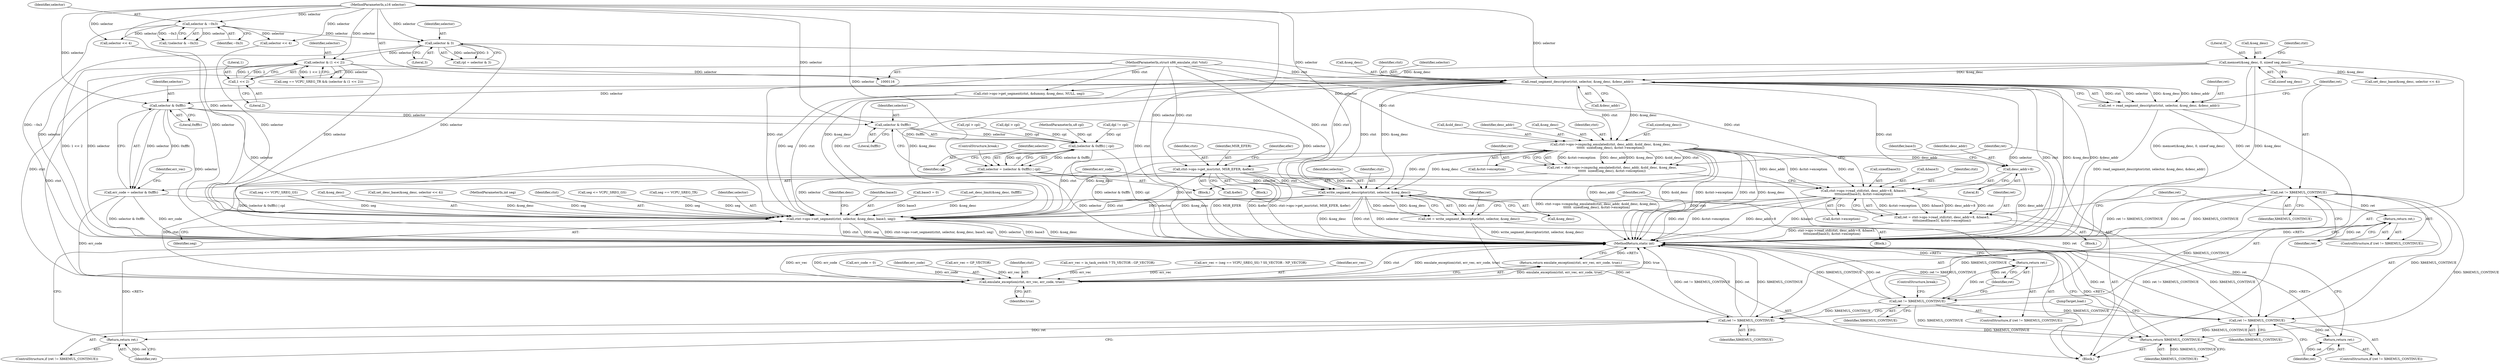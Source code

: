 digraph "0_linux_d1442d85cc30ea75f7d399474ca738e0bc96f715@API" {
"1000267" [label="(Call,read_segment_descriptor(ctxt, selector, &seg_desc, &desc_addr))"];
"1000117" [label="(MethodParameterIn,struct x86_emulate_ctxt *ctxt)"];
"1000256" [label="(Call,selector & (1 << 2))"];
"1000223" [label="(Call,selector & 3)"];
"1000140" [label="(Call,selector & ~0x3)"];
"1000118" [label="(MethodParameterIn,u16 selector)"];
"1000258" [label="(Call,1 << 2)"];
"1000150" [label="(Call,memset(&seg_desc, 0, sizeof seg_desc))"];
"1000265" [label="(Call,ret = read_segment_descriptor(ctxt, selector, &seg_desc, &desc_addr))"];
"1000275" [label="(Call,ret != X86EMUL_CONTINUE)"];
"1000278" [label="(Return,return ret;)"];
"1000448" [label="(Call,ret != X86EMUL_CONTINUE)"];
"1000451" [label="(Return,return ret;)"];
"1000512" [label="(Call,ret != X86EMUL_CONTINUE)"];
"1000515" [label="(Return,return ret;)"];
"1000560" [label="(Return,return X86EMUL_CONTINUE;)"];
"1000541" [label="(Call,ret != X86EMUL_CONTINUE)"];
"1000544" [label="(Return,return ret;)"];
"1000282" [label="(Call,selector & 0xfffc)"];
"1000280" [label="(Call,err_code = selector & 0xfffc)"];
"1000564" [label="(Call,emulate_exception(ctxt, err_vec, err_code, true))"];
"1000563" [label="(Return,return emulate_exception(ctxt, err_vec, err_code, true);)"];
"1000401" [label="(Call,selector & 0xfffc)"];
"1000400" [label="(Call,(selector & 0xfffc) | cpl)"];
"1000398" [label="(Call,selector = (selector & 0xfffc) | cpl)"];
"1000506" [label="(Call,write_segment_descriptor(ctxt, selector, &seg_desc))"];
"1000504" [label="(Call,ret = write_segment_descriptor(ctxt, selector, &seg_desc))"];
"1000547" [label="(Call,ctxt->ops->set_segment(ctxt, selector, &seg_desc, base3, seg))"];
"1000388" [label="(Call,ctxt->ops->get_msr(ctxt, MSR_EFER, &efer))"];
"1000527" [label="(Call,ctxt->ops->read_std(ctxt, desc_addr+8, &base3,\n\t\t\t\tsizeof(base3), &ctxt->exception))"];
"1000525" [label="(Call,ret = ctxt->ops->read_std(ctxt, desc_addr+8, &base3,\n\t\t\t\tsizeof(base3), &ctxt->exception))"];
"1000434" [label="(Call,ctxt->ops->cmpxchg_emulated(ctxt, desc_addr, &old_desc, &seg_desc,\n\t\t\t\t\t\t  sizeof(seg_desc), &ctxt->exception))"];
"1000432" [label="(Call,ret = ctxt->ops->cmpxchg_emulated(ctxt, desc_addr, &old_desc, &seg_desc,\n\t\t\t\t\t\t  sizeof(seg_desc), &ctxt->exception))"];
"1000529" [label="(Call,desc_addr+8)"];
"1000441" [label="(Call,sizeof(seg_desc))"];
"1000448" [label="(Call,ret != X86EMUL_CONTINUE)"];
"1000221" [label="(Call,rpl = selector & 3)"];
"1000133" [label="(Call,err_code = 0)"];
"1000193" [label="(Call,selector << 4)"];
"1000174" [label="(Call,selector << 4)"];
"1000272" [label="(Call,&desc_addr)"];
"1000368" [label="(Call,rpl > cpl)"];
"1000498" [label="(Block,)"];
"1000555" [label="(Identifier,desc)"];
"1000275" [label="(Call,ret != X86EMUL_CONTINUE)"];
"1000552" [label="(Identifier,base3)"];
"1000567" [label="(Identifier,err_code)"];
"1000541" [label="(Call,ret != X86EMUL_CONTINUE)"];
"1000525" [label="(Call,ret = ctxt->ops->read_std(ctxt, desc_addr+8, &base3,\n\t\t\t\tsizeof(base3), &ctxt->exception))"];
"1000147" [label="(Call,base3 = 0)"];
"1000534" [label="(Call,sizeof(base3))"];
"1000150" [label="(Call,memset(&seg_desc, 0, sizeof seg_desc))"];
"1000118" [label="(MethodParameterIn,u16 selector)"];
"1000277" [label="(Identifier,X86EMUL_CONTINUE)"];
"1000404" [label="(Identifier,cpl)"];
"1000512" [label="(Call,ret != X86EMUL_CONTINUE)"];
"1000389" [label="(Identifier,ctxt)"];
"1000139" [label="(Call,!(selector & ~0x3))"];
"1000190" [label="(Call,set_desc_base(&seg_desc, selector << 4))"];
"1000563" [label="(Return,return emulate_exception(ctxt, err_vec, err_code, true);)"];
"1000223" [label="(Call,selector & 3)"];
"1000129" [label="(Call,err_vec = GP_VECTOR)"];
"1000532" [label="(Call,&base3)"];
"1000402" [label="(Identifier,selector)"];
"1000452" [label="(Identifier,ret)"];
"1000383" [label="(Block,)"];
"1000360" [label="(Call,dpl > cpl)"];
"1000565" [label="(Identifier,ctxt)"];
"1000284" [label="(Literal,0xfffc)"];
"1000527" [label="(Call,ctxt->ops->read_std(ctxt, desc_addr+8, &base3,\n\t\t\t\tsizeof(base3), &ctxt->exception))"];
"1000388" [label="(Call,ctxt->ops->get_msr(ctxt, MSR_EFER, &efer))"];
"1000542" [label="(Identifier,ret)"];
"1000569" [label="(MethodReturn,static int)"];
"1000508" [label="(Identifier,selector)"];
"1000390" [label="(Identifier,MSR_EFER)"];
"1000536" [label="(Call,&ctxt->exception)"];
"1000531" [label="(Literal,8)"];
"1000515" [label="(Return,return ret;)"];
"1000123" [label="(Block,)"];
"1000260" [label="(Literal,2)"];
"1000285" [label="(Call,err_vec = in_task_switch ? TS_VECTOR : GP_VECTOR)"];
"1000449" [label="(Identifier,ret)"];
"1000437" [label="(Call,&old_desc)"];
"1000196" [label="(Call,set_desc_limit(&seg_desc, 0xffff))"];
"1000181" [label="(Call,seg <= VCPU_SREG_GS)"];
"1000225" [label="(Literal,3)"];
"1000307" [label="(Call,err_vec = (seg == VCPU_SREG_SS) ? SS_VECTOR : NP_VECTOR)"];
"1000281" [label="(Identifier,err_code)"];
"1000282" [label="(Call,selector & 0xfffc)"];
"1000403" [label="(Literal,0xfffc)"];
"1000506" [label="(Call,write_segment_descriptor(ctxt, selector, &seg_desc))"];
"1000544" [label="(Return,return ret;)"];
"1000550" [label="(Call,&seg_desc)"];
"1000140" [label="(Call,selector & ~0x3)"];
"1000256" [label="(Call,selector & (1 << 2))"];
"1000436" [label="(Identifier,desc_addr)"];
"1000141" [label="(Identifier,selector)"];
"1000514" [label="(Identifier,X86EMUL_CONTINUE)"];
"1000153" [label="(Literal,0)"];
"1000171" [label="(Call,set_desc_base(&seg_desc, selector << 4))"];
"1000450" [label="(Identifier,X86EMUL_CONTINUE)"];
"1000154" [label="(Call,sizeof seg_desc)"];
"1000278" [label="(Return,return ret;)"];
"1000258" [label="(Call,1 << 2)"];
"1000270" [label="(Call,&seg_desc)"];
"1000530" [label="(Identifier,desc_addr)"];
"1000561" [label="(Identifier,X86EMUL_CONTINUE)"];
"1000151" [label="(Call,&seg_desc)"];
"1000268" [label="(Identifier,ctxt)"];
"1000509" [label="(Call,&seg_desc)"];
"1000117" [label="(MethodParameterIn,struct x86_emulate_ctxt *ctxt)"];
"1000283" [label="(Identifier,selector)"];
"1000252" [label="(Call,seg == VCPU_SREG_TR && (selector & (1 << 2)))"];
"1000507" [label="(Identifier,ctxt)"];
"1000526" [label="(Identifier,ret)"];
"1000405" [label="(ControlStructure,break;)"];
"1000120" [label="(MethodParameterIn,u8 cpl)"];
"1000391" [label="(Call,&efer)"];
"1000566" [label="(Identifier,err_vec)"];
"1000524" [label="(Block,)"];
"1000142" [label="(Identifier,~0x3)"];
"1000547" [label="(Call,ctxt->ops->set_segment(ctxt, selector, &seg_desc, base3, seg))"];
"1000528" [label="(Identifier,ctxt)"];
"1000432" [label="(Call,ret = ctxt->ops->cmpxchg_emulated(ctxt, desc_addr, &old_desc, &seg_desc,\n\t\t\t\t\t\t  sizeof(seg_desc), &ctxt->exception))"];
"1000163" [label="(Call,ctxt->ops->get_segment(ctxt, &dummy, &seg_desc, NULL, seg))"];
"1000159" [label="(Identifier,ctxt)"];
"1000259" [label="(Literal,1)"];
"1000560" [label="(Return,return X86EMUL_CONTINUE;)"];
"1000516" [label="(Identifier,ret)"];
"1000434" [label="(Call,ctxt->ops->cmpxchg_emulated(ctxt, desc_addr, &old_desc, &seg_desc,\n\t\t\t\t\t\t  sizeof(seg_desc), &ctxt->exception))"];
"1000398" [label="(Call,selector = (selector & 0xfffc) | cpl)"];
"1000504" [label="(Call,ret = write_segment_descriptor(ctxt, selector, &seg_desc))"];
"1000280" [label="(Call,err_code = selector & 0xfffc)"];
"1000451" [label="(Return,return ret;)"];
"1000119" [label="(MethodParameterIn,int seg)"];
"1000257" [label="(Identifier,selector)"];
"1000267" [label="(Call,read_segment_descriptor(ctxt, selector, &seg_desc, &desc_addr))"];
"1000447" [label="(ControlStructure,if (ret != X86EMUL_CONTINUE))"];
"1000323" [label="(Block,)"];
"1000453" [label="(ControlStructure,break;)"];
"1000401" [label="(Call,selector & 0xfffc)"];
"1000511" [label="(ControlStructure,if (ret != X86EMUL_CONTINUE))"];
"1000540" [label="(ControlStructure,if (ret != X86EMUL_CONTINUE))"];
"1000266" [label="(Identifier,ret)"];
"1000543" [label="(Identifier,X86EMUL_CONTINUE)"];
"1000286" [label="(Identifier,err_vec)"];
"1000224" [label="(Identifier,selector)"];
"1000279" [label="(Identifier,ret)"];
"1000548" [label="(Identifier,ctxt)"];
"1000443" [label="(Call,&ctxt->exception)"];
"1000274" [label="(ControlStructure,if (ret != X86EMUL_CONTINUE))"];
"1000433" [label="(Identifier,ret)"];
"1000545" [label="(Identifier,ret)"];
"1000439" [label="(Call,&seg_desc)"];
"1000564" [label="(Call,emulate_exception(ctxt, err_vec, err_code, true))"];
"1000513" [label="(Identifier,ret)"];
"1000553" [label="(Identifier,seg)"];
"1000568" [label="(Identifier,true)"];
"1000399" [label="(Identifier,selector)"];
"1000533" [label="(Identifier,base3)"];
"1000276" [label="(Identifier,ret)"];
"1000505" [label="(Identifier,ret)"];
"1000546" [label="(JumpTarget,load:)"];
"1000371" [label="(Call,dpl != cpl)"];
"1000293" [label="(Call,seg <= VCPU_SREG_GS)"];
"1000253" [label="(Call,seg == VCPU_SREG_TR)"];
"1000395" [label="(Identifier,efer)"];
"1000435" [label="(Identifier,ctxt)"];
"1000549" [label="(Identifier,selector)"];
"1000400" [label="(Call,(selector & 0xfffc) | cpl)"];
"1000269" [label="(Identifier,selector)"];
"1000529" [label="(Call,desc_addr+8)"];
"1000265" [label="(Call,ret = read_segment_descriptor(ctxt, selector, &seg_desc, &desc_addr))"];
"1000267" -> "1000265"  [label="AST: "];
"1000267" -> "1000272"  [label="CFG: "];
"1000268" -> "1000267"  [label="AST: "];
"1000269" -> "1000267"  [label="AST: "];
"1000270" -> "1000267"  [label="AST: "];
"1000272" -> "1000267"  [label="AST: "];
"1000265" -> "1000267"  [label="CFG: "];
"1000267" -> "1000569"  [label="DDG: selector"];
"1000267" -> "1000569"  [label="DDG: ctxt"];
"1000267" -> "1000569"  [label="DDG: &seg_desc"];
"1000267" -> "1000569"  [label="DDG: &desc_addr"];
"1000267" -> "1000265"  [label="DDG: ctxt"];
"1000267" -> "1000265"  [label="DDG: selector"];
"1000267" -> "1000265"  [label="DDG: &seg_desc"];
"1000267" -> "1000265"  [label="DDG: &desc_addr"];
"1000117" -> "1000267"  [label="DDG: ctxt"];
"1000256" -> "1000267"  [label="DDG: selector"];
"1000223" -> "1000267"  [label="DDG: selector"];
"1000118" -> "1000267"  [label="DDG: selector"];
"1000150" -> "1000267"  [label="DDG: &seg_desc"];
"1000267" -> "1000282"  [label="DDG: selector"];
"1000267" -> "1000388"  [label="DDG: ctxt"];
"1000267" -> "1000434"  [label="DDG: ctxt"];
"1000267" -> "1000434"  [label="DDG: &seg_desc"];
"1000267" -> "1000506"  [label="DDG: ctxt"];
"1000267" -> "1000506"  [label="DDG: &seg_desc"];
"1000267" -> "1000527"  [label="DDG: ctxt"];
"1000267" -> "1000547"  [label="DDG: ctxt"];
"1000267" -> "1000547"  [label="DDG: &seg_desc"];
"1000267" -> "1000564"  [label="DDG: ctxt"];
"1000117" -> "1000116"  [label="AST: "];
"1000117" -> "1000569"  [label="DDG: ctxt"];
"1000117" -> "1000163"  [label="DDG: ctxt"];
"1000117" -> "1000388"  [label="DDG: ctxt"];
"1000117" -> "1000434"  [label="DDG: ctxt"];
"1000117" -> "1000506"  [label="DDG: ctxt"];
"1000117" -> "1000527"  [label="DDG: ctxt"];
"1000117" -> "1000547"  [label="DDG: ctxt"];
"1000117" -> "1000564"  [label="DDG: ctxt"];
"1000256" -> "1000252"  [label="AST: "];
"1000256" -> "1000258"  [label="CFG: "];
"1000257" -> "1000256"  [label="AST: "];
"1000258" -> "1000256"  [label="AST: "];
"1000252" -> "1000256"  [label="CFG: "];
"1000256" -> "1000569"  [label="DDG: 1 << 2"];
"1000256" -> "1000569"  [label="DDG: selector"];
"1000256" -> "1000252"  [label="DDG: selector"];
"1000256" -> "1000252"  [label="DDG: 1 << 2"];
"1000223" -> "1000256"  [label="DDG: selector"];
"1000118" -> "1000256"  [label="DDG: selector"];
"1000258" -> "1000256"  [label="DDG: 1"];
"1000258" -> "1000256"  [label="DDG: 2"];
"1000256" -> "1000547"  [label="DDG: selector"];
"1000223" -> "1000221"  [label="AST: "];
"1000223" -> "1000225"  [label="CFG: "];
"1000224" -> "1000223"  [label="AST: "];
"1000225" -> "1000223"  [label="AST: "];
"1000221" -> "1000223"  [label="CFG: "];
"1000223" -> "1000569"  [label="DDG: selector"];
"1000223" -> "1000221"  [label="DDG: selector"];
"1000223" -> "1000221"  [label="DDG: 3"];
"1000140" -> "1000223"  [label="DDG: selector"];
"1000118" -> "1000223"  [label="DDG: selector"];
"1000223" -> "1000547"  [label="DDG: selector"];
"1000140" -> "1000139"  [label="AST: "];
"1000140" -> "1000142"  [label="CFG: "];
"1000141" -> "1000140"  [label="AST: "];
"1000142" -> "1000140"  [label="AST: "];
"1000139" -> "1000140"  [label="CFG: "];
"1000140" -> "1000569"  [label="DDG: ~0x3"];
"1000140" -> "1000139"  [label="DDG: selector"];
"1000140" -> "1000139"  [label="DDG: ~0x3"];
"1000118" -> "1000140"  [label="DDG: selector"];
"1000140" -> "1000174"  [label="DDG: selector"];
"1000140" -> "1000193"  [label="DDG: selector"];
"1000118" -> "1000116"  [label="AST: "];
"1000118" -> "1000569"  [label="DDG: selector"];
"1000118" -> "1000174"  [label="DDG: selector"];
"1000118" -> "1000193"  [label="DDG: selector"];
"1000118" -> "1000282"  [label="DDG: selector"];
"1000118" -> "1000398"  [label="DDG: selector"];
"1000118" -> "1000401"  [label="DDG: selector"];
"1000118" -> "1000506"  [label="DDG: selector"];
"1000118" -> "1000547"  [label="DDG: selector"];
"1000258" -> "1000260"  [label="CFG: "];
"1000259" -> "1000258"  [label="AST: "];
"1000260" -> "1000258"  [label="AST: "];
"1000150" -> "1000123"  [label="AST: "];
"1000150" -> "1000154"  [label="CFG: "];
"1000151" -> "1000150"  [label="AST: "];
"1000153" -> "1000150"  [label="AST: "];
"1000154" -> "1000150"  [label="AST: "];
"1000159" -> "1000150"  [label="CFG: "];
"1000150" -> "1000569"  [label="DDG: &seg_desc"];
"1000150" -> "1000569"  [label="DDG: memset(&seg_desc, 0, sizeof seg_desc)"];
"1000150" -> "1000163"  [label="DDG: &seg_desc"];
"1000150" -> "1000190"  [label="DDG: &seg_desc"];
"1000150" -> "1000547"  [label="DDG: &seg_desc"];
"1000265" -> "1000123"  [label="AST: "];
"1000266" -> "1000265"  [label="AST: "];
"1000276" -> "1000265"  [label="CFG: "];
"1000265" -> "1000569"  [label="DDG: read_segment_descriptor(ctxt, selector, &seg_desc, &desc_addr)"];
"1000265" -> "1000275"  [label="DDG: ret"];
"1000275" -> "1000274"  [label="AST: "];
"1000275" -> "1000277"  [label="CFG: "];
"1000276" -> "1000275"  [label="AST: "];
"1000277" -> "1000275"  [label="AST: "];
"1000279" -> "1000275"  [label="CFG: "];
"1000281" -> "1000275"  [label="CFG: "];
"1000275" -> "1000569"  [label="DDG: ret != X86EMUL_CONTINUE"];
"1000275" -> "1000569"  [label="DDG: ret"];
"1000275" -> "1000569"  [label="DDG: X86EMUL_CONTINUE"];
"1000275" -> "1000278"  [label="DDG: ret"];
"1000275" -> "1000448"  [label="DDG: X86EMUL_CONTINUE"];
"1000275" -> "1000512"  [label="DDG: X86EMUL_CONTINUE"];
"1000275" -> "1000541"  [label="DDG: X86EMUL_CONTINUE"];
"1000275" -> "1000560"  [label="DDG: X86EMUL_CONTINUE"];
"1000278" -> "1000274"  [label="AST: "];
"1000278" -> "1000279"  [label="CFG: "];
"1000279" -> "1000278"  [label="AST: "];
"1000569" -> "1000278"  [label="CFG: "];
"1000278" -> "1000569"  [label="DDG: <RET>"];
"1000279" -> "1000278"  [label="DDG: ret"];
"1000448" -> "1000447"  [label="AST: "];
"1000448" -> "1000450"  [label="CFG: "];
"1000449" -> "1000448"  [label="AST: "];
"1000450" -> "1000448"  [label="AST: "];
"1000452" -> "1000448"  [label="CFG: "];
"1000453" -> "1000448"  [label="CFG: "];
"1000448" -> "1000569"  [label="DDG: X86EMUL_CONTINUE"];
"1000448" -> "1000569"  [label="DDG: ret"];
"1000448" -> "1000569"  [label="DDG: ret != X86EMUL_CONTINUE"];
"1000432" -> "1000448"  [label="DDG: ret"];
"1000448" -> "1000451"  [label="DDG: ret"];
"1000448" -> "1000512"  [label="DDG: X86EMUL_CONTINUE"];
"1000448" -> "1000541"  [label="DDG: X86EMUL_CONTINUE"];
"1000448" -> "1000560"  [label="DDG: X86EMUL_CONTINUE"];
"1000451" -> "1000447"  [label="AST: "];
"1000451" -> "1000452"  [label="CFG: "];
"1000452" -> "1000451"  [label="AST: "];
"1000569" -> "1000451"  [label="CFG: "];
"1000451" -> "1000569"  [label="DDG: <RET>"];
"1000452" -> "1000451"  [label="DDG: ret"];
"1000512" -> "1000511"  [label="AST: "];
"1000512" -> "1000514"  [label="CFG: "];
"1000513" -> "1000512"  [label="AST: "];
"1000514" -> "1000512"  [label="AST: "];
"1000516" -> "1000512"  [label="CFG: "];
"1000546" -> "1000512"  [label="CFG: "];
"1000512" -> "1000569"  [label="DDG: ret"];
"1000512" -> "1000569"  [label="DDG: X86EMUL_CONTINUE"];
"1000512" -> "1000569"  [label="DDG: ret != X86EMUL_CONTINUE"];
"1000504" -> "1000512"  [label="DDG: ret"];
"1000512" -> "1000515"  [label="DDG: ret"];
"1000512" -> "1000560"  [label="DDG: X86EMUL_CONTINUE"];
"1000515" -> "1000511"  [label="AST: "];
"1000515" -> "1000516"  [label="CFG: "];
"1000516" -> "1000515"  [label="AST: "];
"1000569" -> "1000515"  [label="CFG: "];
"1000515" -> "1000569"  [label="DDG: <RET>"];
"1000516" -> "1000515"  [label="DDG: ret"];
"1000560" -> "1000123"  [label="AST: "];
"1000560" -> "1000561"  [label="CFG: "];
"1000561" -> "1000560"  [label="AST: "];
"1000569" -> "1000560"  [label="CFG: "];
"1000560" -> "1000569"  [label="DDG: <RET>"];
"1000561" -> "1000560"  [label="DDG: X86EMUL_CONTINUE"];
"1000541" -> "1000560"  [label="DDG: X86EMUL_CONTINUE"];
"1000541" -> "1000540"  [label="AST: "];
"1000541" -> "1000543"  [label="CFG: "];
"1000542" -> "1000541"  [label="AST: "];
"1000543" -> "1000541"  [label="AST: "];
"1000545" -> "1000541"  [label="CFG: "];
"1000546" -> "1000541"  [label="CFG: "];
"1000541" -> "1000569"  [label="DDG: X86EMUL_CONTINUE"];
"1000541" -> "1000569"  [label="DDG: ret"];
"1000541" -> "1000569"  [label="DDG: ret != X86EMUL_CONTINUE"];
"1000525" -> "1000541"  [label="DDG: ret"];
"1000541" -> "1000544"  [label="DDG: ret"];
"1000544" -> "1000540"  [label="AST: "];
"1000544" -> "1000545"  [label="CFG: "];
"1000545" -> "1000544"  [label="AST: "];
"1000569" -> "1000544"  [label="CFG: "];
"1000544" -> "1000569"  [label="DDG: <RET>"];
"1000545" -> "1000544"  [label="DDG: ret"];
"1000282" -> "1000280"  [label="AST: "];
"1000282" -> "1000284"  [label="CFG: "];
"1000283" -> "1000282"  [label="AST: "];
"1000284" -> "1000282"  [label="AST: "];
"1000280" -> "1000282"  [label="CFG: "];
"1000282" -> "1000569"  [label="DDG: selector"];
"1000282" -> "1000280"  [label="DDG: selector"];
"1000282" -> "1000280"  [label="DDG: 0xfffc"];
"1000282" -> "1000401"  [label="DDG: selector"];
"1000282" -> "1000506"  [label="DDG: selector"];
"1000282" -> "1000547"  [label="DDG: selector"];
"1000280" -> "1000123"  [label="AST: "];
"1000281" -> "1000280"  [label="AST: "];
"1000286" -> "1000280"  [label="CFG: "];
"1000280" -> "1000569"  [label="DDG: selector & 0xfffc"];
"1000280" -> "1000569"  [label="DDG: err_code"];
"1000280" -> "1000564"  [label="DDG: err_code"];
"1000564" -> "1000563"  [label="AST: "];
"1000564" -> "1000568"  [label="CFG: "];
"1000565" -> "1000564"  [label="AST: "];
"1000566" -> "1000564"  [label="AST: "];
"1000567" -> "1000564"  [label="AST: "];
"1000568" -> "1000564"  [label="AST: "];
"1000563" -> "1000564"  [label="CFG: "];
"1000564" -> "1000569"  [label="DDG: true"];
"1000564" -> "1000569"  [label="DDG: err_vec"];
"1000564" -> "1000569"  [label="DDG: err_code"];
"1000564" -> "1000569"  [label="DDG: ctxt"];
"1000564" -> "1000569"  [label="DDG: emulate_exception(ctxt, err_vec, err_code, true)"];
"1000564" -> "1000563"  [label="DDG: emulate_exception(ctxt, err_vec, err_code, true)"];
"1000388" -> "1000564"  [label="DDG: ctxt"];
"1000307" -> "1000564"  [label="DDG: err_vec"];
"1000129" -> "1000564"  [label="DDG: err_vec"];
"1000285" -> "1000564"  [label="DDG: err_vec"];
"1000133" -> "1000564"  [label="DDG: err_code"];
"1000563" -> "1000123"  [label="AST: "];
"1000569" -> "1000563"  [label="CFG: "];
"1000563" -> "1000569"  [label="DDG: <RET>"];
"1000401" -> "1000400"  [label="AST: "];
"1000401" -> "1000403"  [label="CFG: "];
"1000402" -> "1000401"  [label="AST: "];
"1000403" -> "1000401"  [label="AST: "];
"1000404" -> "1000401"  [label="CFG: "];
"1000401" -> "1000400"  [label="DDG: selector"];
"1000401" -> "1000400"  [label="DDG: 0xfffc"];
"1000400" -> "1000398"  [label="AST: "];
"1000400" -> "1000404"  [label="CFG: "];
"1000404" -> "1000400"  [label="AST: "];
"1000398" -> "1000400"  [label="CFG: "];
"1000400" -> "1000569"  [label="DDG: selector & 0xfffc"];
"1000400" -> "1000569"  [label="DDG: cpl"];
"1000400" -> "1000398"  [label="DDG: selector & 0xfffc"];
"1000400" -> "1000398"  [label="DDG: cpl"];
"1000368" -> "1000400"  [label="DDG: cpl"];
"1000371" -> "1000400"  [label="DDG: cpl"];
"1000360" -> "1000400"  [label="DDG: cpl"];
"1000120" -> "1000400"  [label="DDG: cpl"];
"1000398" -> "1000323"  [label="AST: "];
"1000399" -> "1000398"  [label="AST: "];
"1000405" -> "1000398"  [label="CFG: "];
"1000398" -> "1000569"  [label="DDG: (selector & 0xfffc) | cpl"];
"1000398" -> "1000569"  [label="DDG: selector"];
"1000398" -> "1000506"  [label="DDG: selector"];
"1000398" -> "1000547"  [label="DDG: selector"];
"1000506" -> "1000504"  [label="AST: "];
"1000506" -> "1000509"  [label="CFG: "];
"1000507" -> "1000506"  [label="AST: "];
"1000508" -> "1000506"  [label="AST: "];
"1000509" -> "1000506"  [label="AST: "];
"1000504" -> "1000506"  [label="CFG: "];
"1000506" -> "1000569"  [label="DDG: &seg_desc"];
"1000506" -> "1000569"  [label="DDG: ctxt"];
"1000506" -> "1000569"  [label="DDG: selector"];
"1000506" -> "1000504"  [label="DDG: ctxt"];
"1000506" -> "1000504"  [label="DDG: selector"];
"1000506" -> "1000504"  [label="DDG: &seg_desc"];
"1000388" -> "1000506"  [label="DDG: ctxt"];
"1000434" -> "1000506"  [label="DDG: ctxt"];
"1000434" -> "1000506"  [label="DDG: &seg_desc"];
"1000506" -> "1000547"  [label="DDG: ctxt"];
"1000506" -> "1000547"  [label="DDG: selector"];
"1000506" -> "1000547"  [label="DDG: &seg_desc"];
"1000504" -> "1000498"  [label="AST: "];
"1000505" -> "1000504"  [label="AST: "];
"1000513" -> "1000504"  [label="CFG: "];
"1000504" -> "1000569"  [label="DDG: write_segment_descriptor(ctxt, selector, &seg_desc)"];
"1000547" -> "1000123"  [label="AST: "];
"1000547" -> "1000553"  [label="CFG: "];
"1000548" -> "1000547"  [label="AST: "];
"1000549" -> "1000547"  [label="AST: "];
"1000550" -> "1000547"  [label="AST: "];
"1000552" -> "1000547"  [label="AST: "];
"1000553" -> "1000547"  [label="AST: "];
"1000555" -> "1000547"  [label="CFG: "];
"1000547" -> "1000569"  [label="DDG: &seg_desc"];
"1000547" -> "1000569"  [label="DDG: ctxt"];
"1000547" -> "1000569"  [label="DDG: seg"];
"1000547" -> "1000569"  [label="DDG: ctxt->ops->set_segment(ctxt, selector, &seg_desc, base3, seg)"];
"1000547" -> "1000569"  [label="DDG: selector"];
"1000547" -> "1000569"  [label="DDG: base3"];
"1000163" -> "1000547"  [label="DDG: ctxt"];
"1000163" -> "1000547"  [label="DDG: seg"];
"1000388" -> "1000547"  [label="DDG: ctxt"];
"1000434" -> "1000547"  [label="DDG: ctxt"];
"1000434" -> "1000547"  [label="DDG: &seg_desc"];
"1000527" -> "1000547"  [label="DDG: ctxt"];
"1000193" -> "1000547"  [label="DDG: selector"];
"1000174" -> "1000547"  [label="DDG: selector"];
"1000171" -> "1000547"  [label="DDG: &seg_desc"];
"1000196" -> "1000547"  [label="DDG: &seg_desc"];
"1000147" -> "1000547"  [label="DDG: base3"];
"1000181" -> "1000547"  [label="DDG: seg"];
"1000293" -> "1000547"  [label="DDG: seg"];
"1000253" -> "1000547"  [label="DDG: seg"];
"1000119" -> "1000547"  [label="DDG: seg"];
"1000388" -> "1000383"  [label="AST: "];
"1000388" -> "1000391"  [label="CFG: "];
"1000389" -> "1000388"  [label="AST: "];
"1000390" -> "1000388"  [label="AST: "];
"1000391" -> "1000388"  [label="AST: "];
"1000395" -> "1000388"  [label="CFG: "];
"1000388" -> "1000569"  [label="DDG: ctxt->ops->get_msr(ctxt, MSR_EFER, &efer)"];
"1000388" -> "1000569"  [label="DDG: MSR_EFER"];
"1000388" -> "1000569"  [label="DDG: &efer"];
"1000388" -> "1000527"  [label="DDG: ctxt"];
"1000527" -> "1000525"  [label="AST: "];
"1000527" -> "1000536"  [label="CFG: "];
"1000528" -> "1000527"  [label="AST: "];
"1000529" -> "1000527"  [label="AST: "];
"1000532" -> "1000527"  [label="AST: "];
"1000534" -> "1000527"  [label="AST: "];
"1000536" -> "1000527"  [label="AST: "];
"1000525" -> "1000527"  [label="CFG: "];
"1000527" -> "1000569"  [label="DDG: ctxt"];
"1000527" -> "1000569"  [label="DDG: &ctxt->exception"];
"1000527" -> "1000569"  [label="DDG: desc_addr+8"];
"1000527" -> "1000569"  [label="DDG: &base3"];
"1000527" -> "1000525"  [label="DDG: &ctxt->exception"];
"1000527" -> "1000525"  [label="DDG: &base3"];
"1000527" -> "1000525"  [label="DDG: desc_addr+8"];
"1000527" -> "1000525"  [label="DDG: ctxt"];
"1000434" -> "1000527"  [label="DDG: ctxt"];
"1000434" -> "1000527"  [label="DDG: desc_addr"];
"1000434" -> "1000527"  [label="DDG: &ctxt->exception"];
"1000525" -> "1000524"  [label="AST: "];
"1000526" -> "1000525"  [label="AST: "];
"1000542" -> "1000525"  [label="CFG: "];
"1000525" -> "1000569"  [label="DDG: ctxt->ops->read_std(ctxt, desc_addr+8, &base3,\n\t\t\t\tsizeof(base3), &ctxt->exception)"];
"1000434" -> "1000432"  [label="AST: "];
"1000434" -> "1000443"  [label="CFG: "];
"1000435" -> "1000434"  [label="AST: "];
"1000436" -> "1000434"  [label="AST: "];
"1000437" -> "1000434"  [label="AST: "];
"1000439" -> "1000434"  [label="AST: "];
"1000441" -> "1000434"  [label="AST: "];
"1000443" -> "1000434"  [label="AST: "];
"1000432" -> "1000434"  [label="CFG: "];
"1000434" -> "1000569"  [label="DDG: desc_addr"];
"1000434" -> "1000569"  [label="DDG: &old_desc"];
"1000434" -> "1000569"  [label="DDG: &ctxt->exception"];
"1000434" -> "1000569"  [label="DDG: ctxt"];
"1000434" -> "1000569"  [label="DDG: &seg_desc"];
"1000434" -> "1000432"  [label="DDG: &ctxt->exception"];
"1000434" -> "1000432"  [label="DDG: desc_addr"];
"1000434" -> "1000432"  [label="DDG: &seg_desc"];
"1000434" -> "1000432"  [label="DDG: &old_desc"];
"1000434" -> "1000432"  [label="DDG: ctxt"];
"1000434" -> "1000529"  [label="DDG: desc_addr"];
"1000432" -> "1000323"  [label="AST: "];
"1000433" -> "1000432"  [label="AST: "];
"1000449" -> "1000432"  [label="CFG: "];
"1000432" -> "1000569"  [label="DDG: ctxt->ops->cmpxchg_emulated(ctxt, desc_addr, &old_desc, &seg_desc,\n\t\t\t\t\t\t  sizeof(seg_desc), &ctxt->exception)"];
"1000529" -> "1000531"  [label="CFG: "];
"1000530" -> "1000529"  [label="AST: "];
"1000531" -> "1000529"  [label="AST: "];
"1000533" -> "1000529"  [label="CFG: "];
"1000529" -> "1000569"  [label="DDG: desc_addr"];
}
